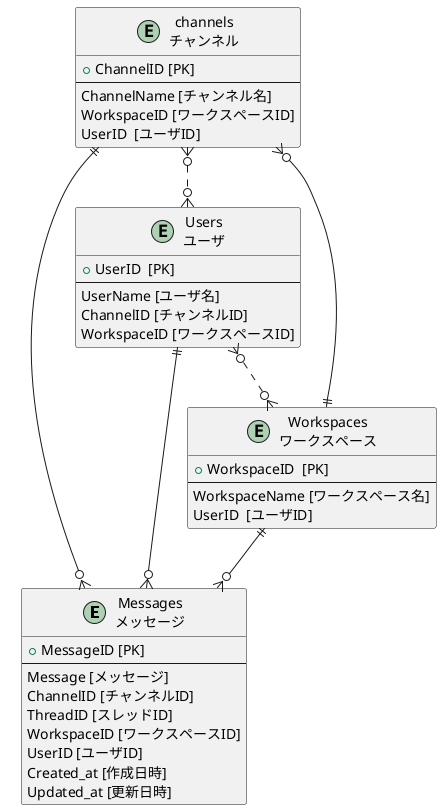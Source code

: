 @startuml tables
entity messages as "Messages\nメッセージ" {
  + MessageID [PK]
  --
  Message [メッセージ]
  ChannelID [チャンネルID]
  ThreadID [スレッドID]
  WorkspaceID [ワークスペースID]
  UserID [ユーザID]
  Created_at [作成日時]
  Updated_at [更新日時]
}

entity channels as "channels\nチャンネル" {
  + ChannelID [PK]
  --
  ChannelName [チャンネル名]
  WorkspaceID [ワークスペースID]
  UserID  [ユーザID]
}

entity users as "Users\nユーザ" {
  + UserID  [PK]
  --
  UserName [ユーザ名]
  ChannelID [チャンネルID]
  WorkspaceID [ワークスペースID]
}

entity workspaces as "Workspaces\nワークスペース" {
  + WorkspaceID  [PK]
  --
  WorkspaceName [ワークスペース名]
  UserID  [ユーザID]
}


users }o..o{ workspaces
channels }o..o{ users
users ||--o{ messages
channels ||--o{ messages
workspaces ||--o{ messages
workspaces ||--o{ channels
@enduml
